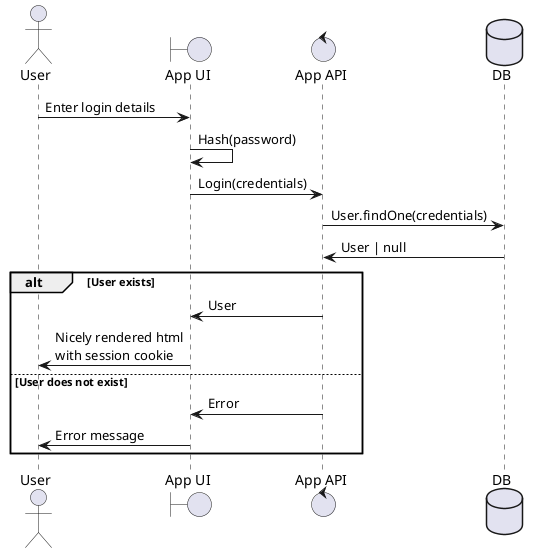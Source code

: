 @startuml

Actor User
Boundary "App UI"
Control "App API"
Database "DB"

User -> "App UI" : Enter login details
"App UI" -> "App UI" : Hash(password)
"App UI" -> "App API" : Login(credentials)

"App API" -> "DB" : User.findOne(credentials)
"App API" <- "DB" : User | null

alt User exists
"App UI" <- "App API" : User
"User" <- "App UI" : Nicely rendered html\nwith session cookie
else User does not exist
"App UI" <- "App API" : Error
"User" <- "App UI" : Error message
end

@enduml
